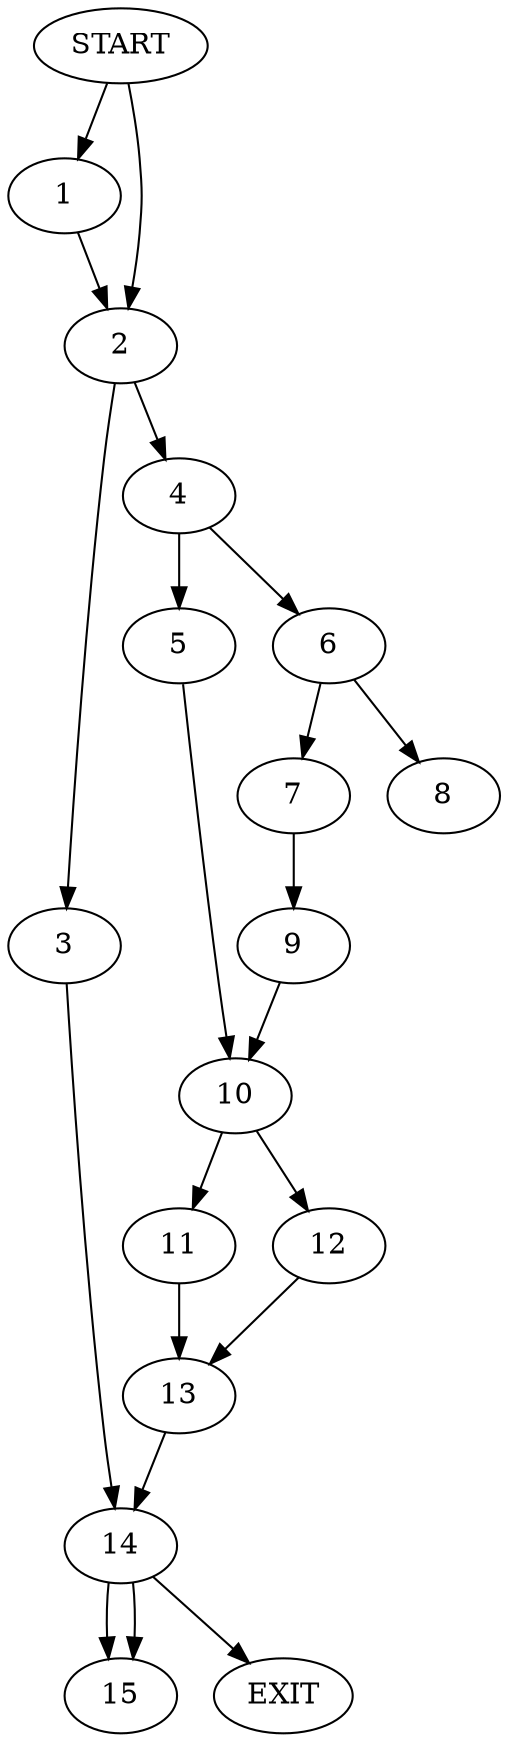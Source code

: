 digraph { 
0 [label="START"];
1;
2;
3;
4;
5;
6;
7;
8;
9;
10;
11;
12;
13;
14;
15;
16[label="EXIT"];
0 -> 1;
0 -> 2;
1 -> 2;
2 -> 3;
2 -> 4;
3 -> 14;
4 -> 6;
4 -> 5;
5 -> 10;
6 -> 7;
6 -> 8;
7 -> 9;
9 -> 10;
10 -> 11;
10 -> 12;
11 -> 13;
12 -> 13;
13 -> 14;
14 -> 16;
14 -> 15;
14:s2 -> 15;
}